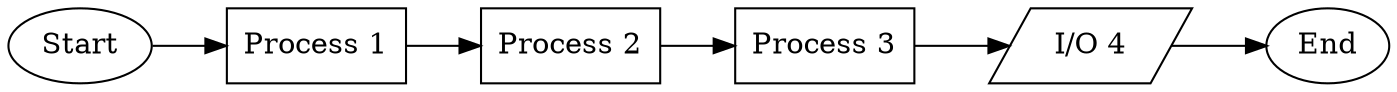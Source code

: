 // Linear Flowchart 61
digraph {
	rankdir=LR
	1 [label=Start shape=oval]
	2 [label="Process 1" shape=box]
	1 -> 2
	3 [label="Process 2" shape=box]
	2 -> 3
	4 [label="Process 3" shape=box]
	3 -> 4
	5 [label="I/O 4" shape=parallelogram]
	4 -> 5
	6 [label=End shape=oval]
	5 -> 6
}
